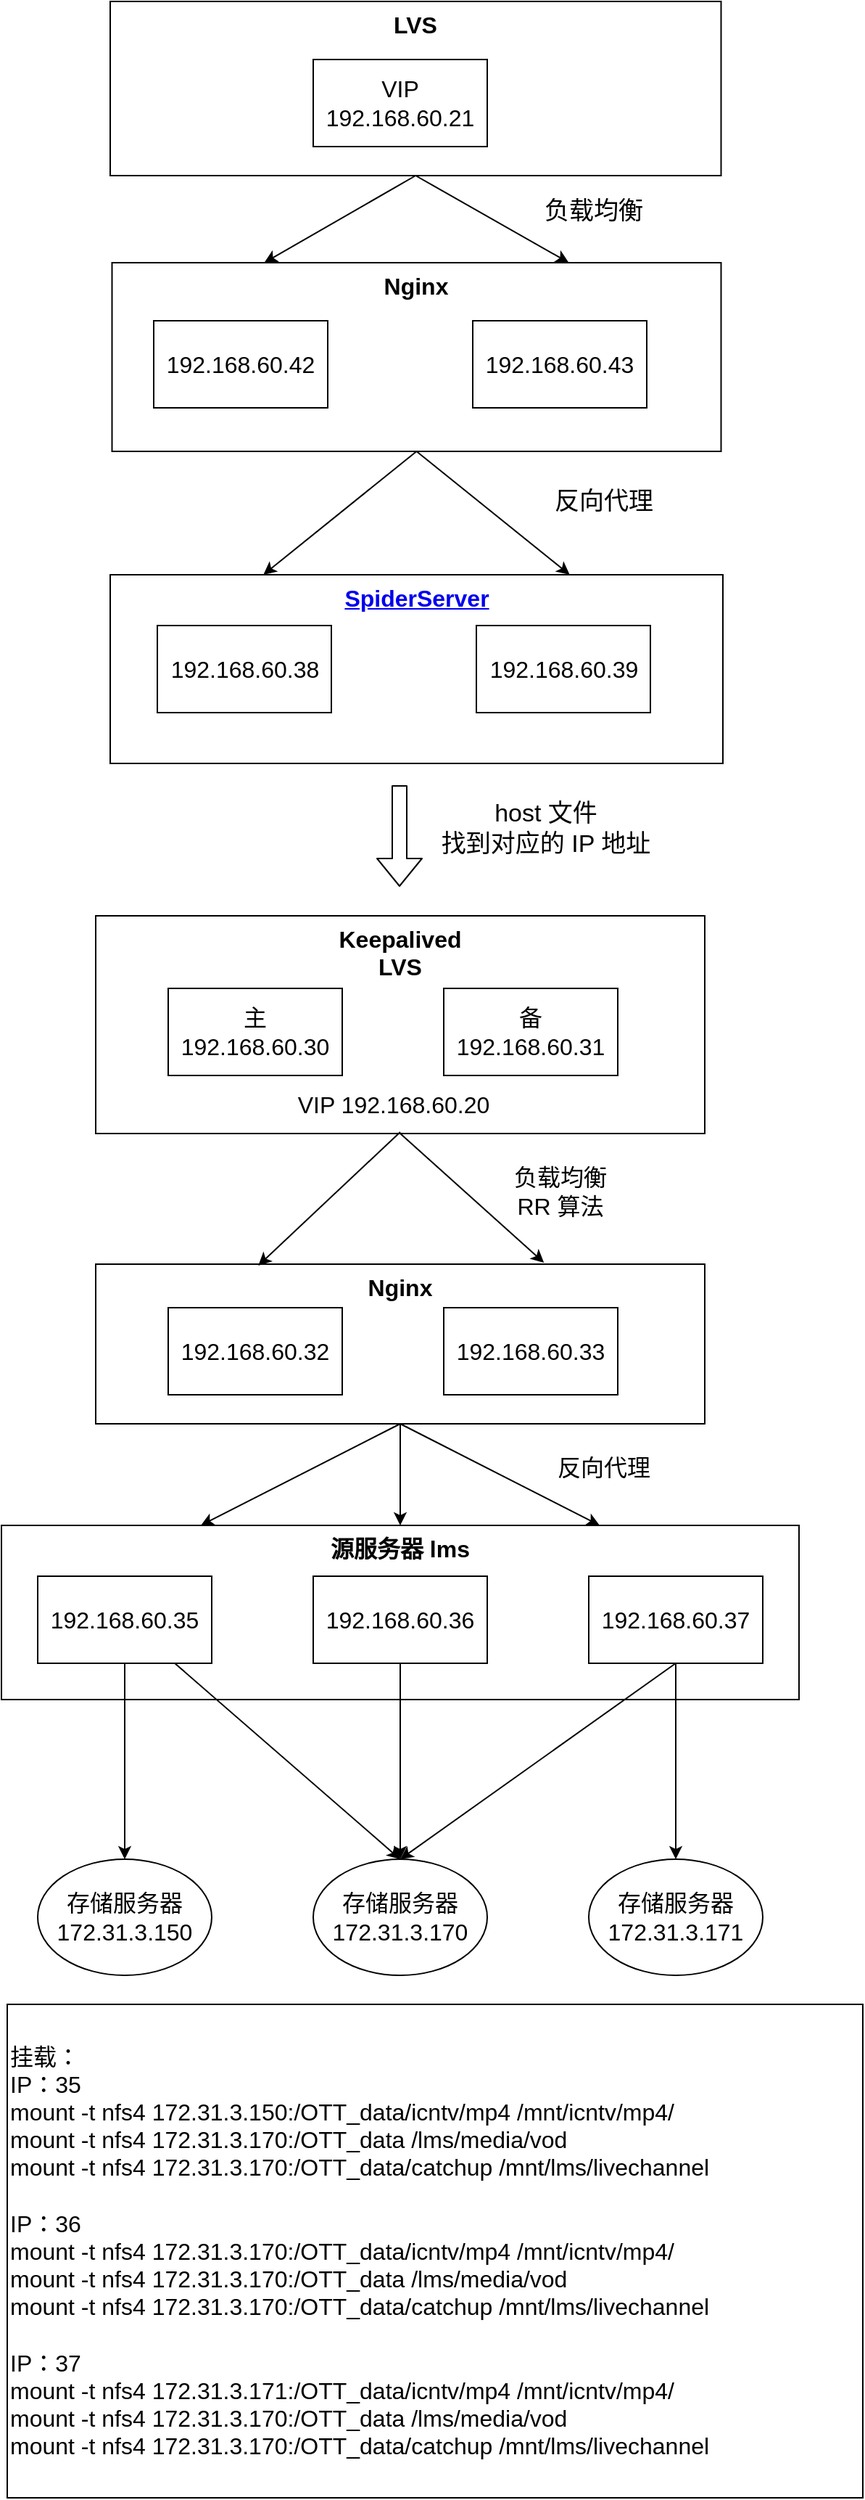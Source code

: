 <mxfile version="14.4.2" type="github">
  <diagram id="8YcqIfKOJtz9LTvwkZPz" name="第 1 页">
    <mxGraphModel dx="1102" dy="1751" grid="1" gridSize="10" guides="1" tooltips="1" connect="1" arrows="1" fold="1" page="1" pageScale="1" pageWidth="827" pageHeight="1169" math="0" shadow="0">
      <root>
        <mxCell id="0" />
        <mxCell id="1" parent="0" />
        <mxCell id="Vli8Tv3BmSBitWUGqj1g-13" value="&lt;b&gt;源服务器 lms&lt;/b&gt;" style="rounded=0;whiteSpace=wrap;html=1;fontSize=16;verticalAlign=top;" vertex="1" parent="1">
          <mxGeometry x="115" y="570" width="550" height="120" as="geometry" />
        </mxCell>
        <mxCell id="Vli8Tv3BmSBitWUGqj1g-14" style="edgeStyle=none;rounded=0;orthogonalLoop=1;jettySize=auto;html=1;entryX=0.25;entryY=0;entryDx=0;entryDy=0;fontSize=16;exitX=0.5;exitY=1;exitDx=0;exitDy=0;" edge="1" parent="1" source="Vli8Tv3BmSBitWUGqj1g-7" target="Vli8Tv3BmSBitWUGqj1g-13">
          <mxGeometry relative="1" as="geometry" />
        </mxCell>
        <mxCell id="Vli8Tv3BmSBitWUGqj1g-15" style="edgeStyle=none;rounded=0;orthogonalLoop=1;jettySize=auto;html=1;fontSize=16;" edge="1" parent="1" source="Vli8Tv3BmSBitWUGqj1g-7" target="Vli8Tv3BmSBitWUGqj1g-13">
          <mxGeometry relative="1" as="geometry" />
        </mxCell>
        <mxCell id="Vli8Tv3BmSBitWUGqj1g-16" style="edgeStyle=none;rounded=0;orthogonalLoop=1;jettySize=auto;html=1;entryX=0.75;entryY=0;entryDx=0;entryDy=0;fontSize=16;exitX=0.5;exitY=1;exitDx=0;exitDy=0;" edge="1" parent="1" source="Vli8Tv3BmSBitWUGqj1g-7" target="Vli8Tv3BmSBitWUGqj1g-13">
          <mxGeometry relative="1" as="geometry" />
        </mxCell>
        <mxCell id="Vli8Tv3BmSBitWUGqj1g-7" value="Nginx" style="rounded=0;whiteSpace=wrap;html=1;fontSize=16;verticalAlign=top;fontStyle=1" vertex="1" parent="1">
          <mxGeometry x="180" y="390" width="420" height="110" as="geometry" />
        </mxCell>
        <mxCell id="Vli8Tv3BmSBitWUGqj1g-3" value="&lt;b&gt;Keepalived&lt;br&gt;LVS&lt;/b&gt;" style="rounded=0;whiteSpace=wrap;html=1;fontSize=16;verticalAlign=top;" vertex="1" parent="1">
          <mxGeometry x="180" y="150" width="420" height="150" as="geometry" />
        </mxCell>
        <mxCell id="Vli8Tv3BmSBitWUGqj1g-1" value="主&lt;br style=&quot;font-size: 16px&quot;&gt;192.168.60.30" style="rounded=0;whiteSpace=wrap;html=1;fontSize=16;" vertex="1" parent="1">
          <mxGeometry x="230" y="200" width="120" height="60" as="geometry" />
        </mxCell>
        <mxCell id="Vli8Tv3BmSBitWUGqj1g-2" value="备&lt;br style=&quot;font-size: 16px&quot;&gt;192.168.60.31" style="rounded=0;whiteSpace=wrap;html=1;fontSize=16;" vertex="1" parent="1">
          <mxGeometry x="420" y="200" width="120" height="60" as="geometry" />
        </mxCell>
        <mxCell id="Vli8Tv3BmSBitWUGqj1g-8" style="rounded=0;orthogonalLoop=1;jettySize=auto;html=1;entryX=0.267;entryY=0.009;entryDx=0;entryDy=0;fontSize=16;entryPerimeter=0;" edge="1" parent="1" target="Vli8Tv3BmSBitWUGqj1g-7">
          <mxGeometry relative="1" as="geometry">
            <mxPoint x="390" y="299" as="sourcePoint" />
          </mxGeometry>
        </mxCell>
        <mxCell id="Vli8Tv3BmSBitWUGqj1g-9" style="edgeStyle=none;rounded=0;orthogonalLoop=1;jettySize=auto;html=1;entryX=0.736;entryY=-0.009;entryDx=0;entryDy=0;fontSize=16;exitX=0.5;exitY=1;exitDx=0;exitDy=0;entryPerimeter=0;" edge="1" parent="1" source="Vli8Tv3BmSBitWUGqj1g-3" target="Vli8Tv3BmSBitWUGqj1g-7">
          <mxGeometry relative="1" as="geometry" />
        </mxCell>
        <mxCell id="Vli8Tv3BmSBitWUGqj1g-4" value="VIP 192.168.60.20" style="text;html=1;align=center;verticalAlign=middle;resizable=0;points=[];autosize=1;fontSize=16;" vertex="1" parent="1">
          <mxGeometry x="310" y="270" width="150" height="20" as="geometry" />
        </mxCell>
        <mxCell id="Vli8Tv3BmSBitWUGqj1g-5" value="192.168.60.32" style="rounded=0;whiteSpace=wrap;html=1;fontSize=16;" vertex="1" parent="1">
          <mxGeometry x="230" y="420" width="120" height="60" as="geometry" />
        </mxCell>
        <mxCell id="Vli8Tv3BmSBitWUGqj1g-6" value="192.168.60.33" style="rounded=0;whiteSpace=wrap;html=1;fontSize=16;" vertex="1" parent="1">
          <mxGeometry x="420" y="420" width="120" height="60" as="geometry" />
        </mxCell>
        <mxCell id="Vli8Tv3BmSBitWUGqj1g-22" value="" style="edgeStyle=none;rounded=0;orthogonalLoop=1;jettySize=auto;html=1;entryX=0.5;entryY=0;entryDx=0;entryDy=0;fontSize=4;" edge="1" parent="1" source="Vli8Tv3BmSBitWUGqj1g-10" target="Vli8Tv3BmSBitWUGqj1g-19">
          <mxGeometry x="0.111" relative="1" as="geometry">
            <mxPoint as="offset" />
          </mxGeometry>
        </mxCell>
        <mxCell id="Vli8Tv3BmSBitWUGqj1g-24" style="edgeStyle=none;rounded=0;orthogonalLoop=1;jettySize=auto;html=1;entryX=0.5;entryY=0;entryDx=0;entryDy=0;fontSize=4;" edge="1" parent="1" source="Vli8Tv3BmSBitWUGqj1g-10" target="Vli8Tv3BmSBitWUGqj1g-20">
          <mxGeometry relative="1" as="geometry" />
        </mxCell>
        <mxCell id="Vli8Tv3BmSBitWUGqj1g-10" value="192.168.60.35" style="rounded=0;whiteSpace=wrap;html=1;fontSize=16;" vertex="1" parent="1">
          <mxGeometry x="140" y="605" width="120" height="60" as="geometry" />
        </mxCell>
        <mxCell id="Vli8Tv3BmSBitWUGqj1g-25" style="edgeStyle=none;rounded=0;orthogonalLoop=1;jettySize=auto;html=1;fontSize=4;" edge="1" parent="1" source="Vli8Tv3BmSBitWUGqj1g-11" target="Vli8Tv3BmSBitWUGqj1g-20">
          <mxGeometry relative="1" as="geometry" />
        </mxCell>
        <mxCell id="Vli8Tv3BmSBitWUGqj1g-11" value="192.168.60.36" style="rounded=0;whiteSpace=wrap;html=1;fontSize=16;" vertex="1" parent="1">
          <mxGeometry x="330" y="605" width="120" height="60" as="geometry" />
        </mxCell>
        <mxCell id="Vli8Tv3BmSBitWUGqj1g-26" style="edgeStyle=none;rounded=0;orthogonalLoop=1;jettySize=auto;html=1;entryX=0.5;entryY=0;entryDx=0;entryDy=0;fontSize=4;exitX=0.5;exitY=1;exitDx=0;exitDy=0;" edge="1" parent="1" source="Vli8Tv3BmSBitWUGqj1g-12" target="Vli8Tv3BmSBitWUGqj1g-20">
          <mxGeometry relative="1" as="geometry" />
        </mxCell>
        <mxCell id="Vli8Tv3BmSBitWUGqj1g-27" style="edgeStyle=none;rounded=0;orthogonalLoop=1;jettySize=auto;html=1;entryX=0.5;entryY=0;entryDx=0;entryDy=0;fontSize=4;" edge="1" parent="1" source="Vli8Tv3BmSBitWUGqj1g-12" target="Vli8Tv3BmSBitWUGqj1g-21">
          <mxGeometry relative="1" as="geometry" />
        </mxCell>
        <mxCell id="Vli8Tv3BmSBitWUGqj1g-12" value="192.168.60.37" style="rounded=0;whiteSpace=wrap;html=1;fontSize=16;" vertex="1" parent="1">
          <mxGeometry x="520" y="605" width="120" height="60" as="geometry" />
        </mxCell>
        <mxCell id="Vli8Tv3BmSBitWUGqj1g-17" value="负载均衡&lt;br&gt;RR 算法" style="text;html=1;align=center;verticalAlign=middle;resizable=0;points=[];autosize=1;fontSize=16;" vertex="1" parent="1">
          <mxGeometry x="460" y="320" width="80" height="40" as="geometry" />
        </mxCell>
        <mxCell id="Vli8Tv3BmSBitWUGqj1g-18" value="反向代理" style="text;html=1;align=center;verticalAlign=middle;resizable=0;points=[];autosize=1;fontSize=16;" vertex="1" parent="1">
          <mxGeometry x="490" y="520" width="80" height="20" as="geometry" />
        </mxCell>
        <mxCell id="Vli8Tv3BmSBitWUGqj1g-19" value="存储服务器&lt;br&gt;172.31.3.150" style="ellipse;whiteSpace=wrap;html=1;fontSize=16;" vertex="1" parent="1">
          <mxGeometry x="140" y="800" width="120" height="80" as="geometry" />
        </mxCell>
        <mxCell id="Vli8Tv3BmSBitWUGqj1g-20" value="存储服务器&lt;br&gt;172.31.3.170" style="ellipse;whiteSpace=wrap;html=1;fontSize=16;" vertex="1" parent="1">
          <mxGeometry x="330" y="800" width="120" height="80" as="geometry" />
        </mxCell>
        <mxCell id="Vli8Tv3BmSBitWUGqj1g-21" value="存储服务器&lt;br&gt;172.31.3.171" style="ellipse;whiteSpace=wrap;html=1;fontSize=16;" vertex="1" parent="1">
          <mxGeometry x="520" y="800" width="120" height="80" as="geometry" />
        </mxCell>
        <mxCell id="Vli8Tv3BmSBitWUGqj1g-28" value="&lt;div style=&quot;font-size: 16px&quot;&gt;&lt;font style=&quot;font-size: 16px&quot;&gt;挂载：&lt;/font&gt;&lt;/div&gt;&lt;div style=&quot;font-size: 16px&quot;&gt;&lt;font style=&quot;font-size: 16px&quot;&gt;IP：35&lt;/font&gt;&lt;/div&gt;&lt;div style=&quot;font-size: 16px&quot;&gt;&lt;font style=&quot;font-size: 16px&quot;&gt;mount -t nfs4 172.31.3.150:/OTT_data/icntv/mp4 /mnt/icntv/mp4/&lt;/font&gt;&lt;/div&gt;&lt;div style=&quot;font-size: 16px&quot;&gt;&lt;div&gt;&lt;font style=&quot;font-size: 16px&quot;&gt;mount -t nfs4 172.31.3.170:/OTT_data /lms/media/vod&lt;/font&gt;&lt;/div&gt;&lt;div&gt;&lt;font style=&quot;font-size: 16px&quot;&gt;mount -t nfs4 172.31.3.170:/OTT_data/catchup /mnt/lms/livechannel&lt;/font&gt;&lt;/div&gt;&lt;/div&gt;&lt;div style=&quot;font-size: 16px&quot;&gt;&lt;font style=&quot;font-size: 16px&quot;&gt;&lt;br&gt;&lt;/font&gt;&lt;/div&gt;&lt;div style=&quot;font-size: 16px&quot;&gt;&lt;font style=&quot;font-size: 16px&quot;&gt;IP：36&lt;/font&gt;&lt;/div&gt;&lt;div style=&quot;font-size: 16px&quot;&gt;&lt;font style=&quot;font-size: 16px&quot;&gt;mount -t nfs4 172.31.3.170:/OTT_data/icntv/mp4 /mnt/icntv/mp4/&lt;/font&gt;&lt;/div&gt;&lt;div style=&quot;font-size: 16px&quot;&gt;&lt;div&gt;&lt;font style=&quot;font-size: 16px&quot;&gt;mount -t nfs4 172.31.3.170:/OTT_data /lms/media/vod&lt;/font&gt;&lt;/div&gt;&lt;div&gt;&lt;font style=&quot;font-size: 16px&quot;&gt;mount -t nfs4 172.31.3.170:/OTT_data/catchup /mnt/lms/livechannel&lt;/font&gt;&lt;/div&gt;&lt;/div&gt;&lt;div style=&quot;font-size: 16px&quot;&gt;&lt;font style=&quot;font-size: 16px&quot;&gt;&lt;br&gt;&lt;/font&gt;&lt;/div&gt;&lt;div style=&quot;font-size: 16px&quot;&gt;&lt;font style=&quot;font-size: 16px&quot;&gt;IP：37&lt;/font&gt;&lt;/div&gt;&lt;div style=&quot;font-size: 16px&quot;&gt;&lt;font style=&quot;font-size: 16px&quot;&gt;mount -t nfs4 172.31.3.171:/OTT_data/icntv/mp4 /mnt/icntv/mp4/&lt;/font&gt;&lt;/div&gt;&lt;div style=&quot;font-size: 16px&quot;&gt;&lt;div&gt;&lt;font style=&quot;font-size: 16px&quot;&gt;mount -t nfs4 172.31.3.170:/OTT_data /lms/media/vod&lt;/font&gt;&lt;/div&gt;&lt;div&gt;&lt;font style=&quot;font-size: 16px&quot;&gt;mount -t nfs4 172.31.3.170:/OTT_data/catchup /mnt/lms/livechannel&lt;/font&gt;&lt;/div&gt;&lt;/div&gt;" style="rounded=0;whiteSpace=wrap;html=1;fontSize=12;align=left;" vertex="1" parent="1">
          <mxGeometry x="119" y="900" width="590" height="340" as="geometry" />
        </mxCell>
        <mxCell id="Vli8Tv3BmSBitWUGqj1g-46" style="edgeStyle=none;rounded=0;orthogonalLoop=1;jettySize=auto;html=1;entryX=0.25;entryY=0;entryDx=0;entryDy=0;fontSize=12;exitX=0.5;exitY=1;exitDx=0;exitDy=0;" edge="1" parent="1" source="Vli8Tv3BmSBitWUGqj1g-29" target="Vli8Tv3BmSBitWUGqj1g-41">
          <mxGeometry relative="1" as="geometry" />
        </mxCell>
        <mxCell id="Vli8Tv3BmSBitWUGqj1g-29" value="&lt;b&gt;LVS&lt;/b&gt;" style="rounded=0;whiteSpace=wrap;html=1;fontSize=16;verticalAlign=top;" vertex="1" parent="1">
          <mxGeometry x="190" y="-480" width="421.25" height="120" as="geometry" />
        </mxCell>
        <mxCell id="Vli8Tv3BmSBitWUGqj1g-47" style="edgeStyle=none;rounded=0;orthogonalLoop=1;jettySize=auto;html=1;entryX=0.75;entryY=0;entryDx=0;entryDy=0;fontSize=12;exitX=0.5;exitY=1;exitDx=0;exitDy=0;" edge="1" parent="1" source="Vli8Tv3BmSBitWUGqj1g-29" target="Vli8Tv3BmSBitWUGqj1g-41">
          <mxGeometry relative="1" as="geometry" />
        </mxCell>
        <mxCell id="Vli8Tv3BmSBitWUGqj1g-30" value="VIP &lt;br&gt;192.168.60.21" style="rounded=0;whiteSpace=wrap;html=1;fontSize=16;" vertex="1" parent="1">
          <mxGeometry x="330" y="-440" width="120" height="60" as="geometry" />
        </mxCell>
        <mxCell id="Vli8Tv3BmSBitWUGqj1g-53" style="edgeStyle=none;rounded=0;orthogonalLoop=1;jettySize=auto;html=1;entryX=0.25;entryY=0;entryDx=0;entryDy=0;fontSize=17;exitX=0.5;exitY=1;exitDx=0;exitDy=0;" edge="1" parent="1" source="Vli8Tv3BmSBitWUGqj1g-41" target="Vli8Tv3BmSBitWUGqj1g-48">
          <mxGeometry relative="1" as="geometry" />
        </mxCell>
        <mxCell id="Vli8Tv3BmSBitWUGqj1g-54" style="edgeStyle=none;rounded=0;orthogonalLoop=1;jettySize=auto;html=1;entryX=0.75;entryY=0;entryDx=0;entryDy=0;fontSize=17;exitX=0.5;exitY=1;exitDx=0;exitDy=0;" edge="1" parent="1" source="Vli8Tv3BmSBitWUGqj1g-41" target="Vli8Tv3BmSBitWUGqj1g-48">
          <mxGeometry relative="1" as="geometry" />
        </mxCell>
        <mxCell id="Vli8Tv3BmSBitWUGqj1g-41" value="&lt;b&gt;Nginx&lt;/b&gt;" style="rounded=0;whiteSpace=wrap;html=1;fontSize=16;verticalAlign=top;" vertex="1" parent="1">
          <mxGeometry x="191.25" y="-300" width="420" height="130" as="geometry" />
        </mxCell>
        <mxCell id="Vli8Tv3BmSBitWUGqj1g-42" value="192.168.60.42" style="rounded=0;whiteSpace=wrap;html=1;fontSize=16;" vertex="1" parent="1">
          <mxGeometry x="220" y="-260" width="120" height="60" as="geometry" />
        </mxCell>
        <mxCell id="Vli8Tv3BmSBitWUGqj1g-43" value="192.168.60.43" style="rounded=0;whiteSpace=wrap;html=1;fontSize=16;" vertex="1" parent="1">
          <mxGeometry x="440" y="-260" width="120" height="60" as="geometry" />
        </mxCell>
        <mxCell id="Vli8Tv3BmSBitWUGqj1g-48" value="&lt;a name=&quot;_GoBack&quot;&gt;&lt;span lang=&quot;EN-US&quot; style=&quot;font-size: 12pt ; line-height: 115% ; font-family: &amp;#34;calibri&amp;#34; , sans-serif&quot;&gt;&lt;b&gt;SpiderServer&lt;/b&gt;&lt;/span&gt;&lt;/a&gt;" style="rounded=0;whiteSpace=wrap;html=1;fontSize=16;verticalAlign=top;" vertex="1" parent="1">
          <mxGeometry x="190" y="-85" width="422.5" height="130" as="geometry" />
        </mxCell>
        <mxCell id="Vli8Tv3BmSBitWUGqj1g-49" value="192.168.60.38" style="rounded=0;whiteSpace=wrap;html=1;fontSize=16;" vertex="1" parent="1">
          <mxGeometry x="222.5" y="-50" width="120" height="60" as="geometry" />
        </mxCell>
        <mxCell id="Vli8Tv3BmSBitWUGqj1g-50" value="192.168.60.39" style="rounded=0;whiteSpace=wrap;html=1;fontSize=16;" vertex="1" parent="1">
          <mxGeometry x="442.5" y="-50" width="120" height="60" as="geometry" />
        </mxCell>
        <mxCell id="Vli8Tv3BmSBitWUGqj1g-51" value="" style="shape=flexArrow;endArrow=classic;html=1;fontSize=12;" edge="1" parent="1">
          <mxGeometry width="50" height="50" relative="1" as="geometry">
            <mxPoint x="389.5" y="60" as="sourcePoint" />
            <mxPoint x="389.5" y="130" as="targetPoint" />
          </mxGeometry>
        </mxCell>
        <mxCell id="Vli8Tv3BmSBitWUGqj1g-52" value="host 文件&lt;br style=&quot;font-size: 17px;&quot;&gt;找到对应的 IP 地址" style="text;html=1;align=center;verticalAlign=middle;resizable=0;points=[];autosize=1;fontSize=17;" vertex="1" parent="1">
          <mxGeometry x="410" y="65" width="160" height="50" as="geometry" />
        </mxCell>
        <mxCell id="Vli8Tv3BmSBitWUGqj1g-55" value="反向代理" style="text;html=1;align=center;verticalAlign=middle;resizable=0;points=[];autosize=1;fontSize=17;" vertex="1" parent="1">
          <mxGeometry x="490" y="-150" width="80" height="30" as="geometry" />
        </mxCell>
        <mxCell id="Vli8Tv3BmSBitWUGqj1g-56" value="负载均衡" style="text;html=1;align=center;verticalAlign=middle;resizable=0;points=[];autosize=1;fontSize=17;" vertex="1" parent="1">
          <mxGeometry x="482.5" y="-350" width="80" height="30" as="geometry" />
        </mxCell>
      </root>
    </mxGraphModel>
  </diagram>
</mxfile>
